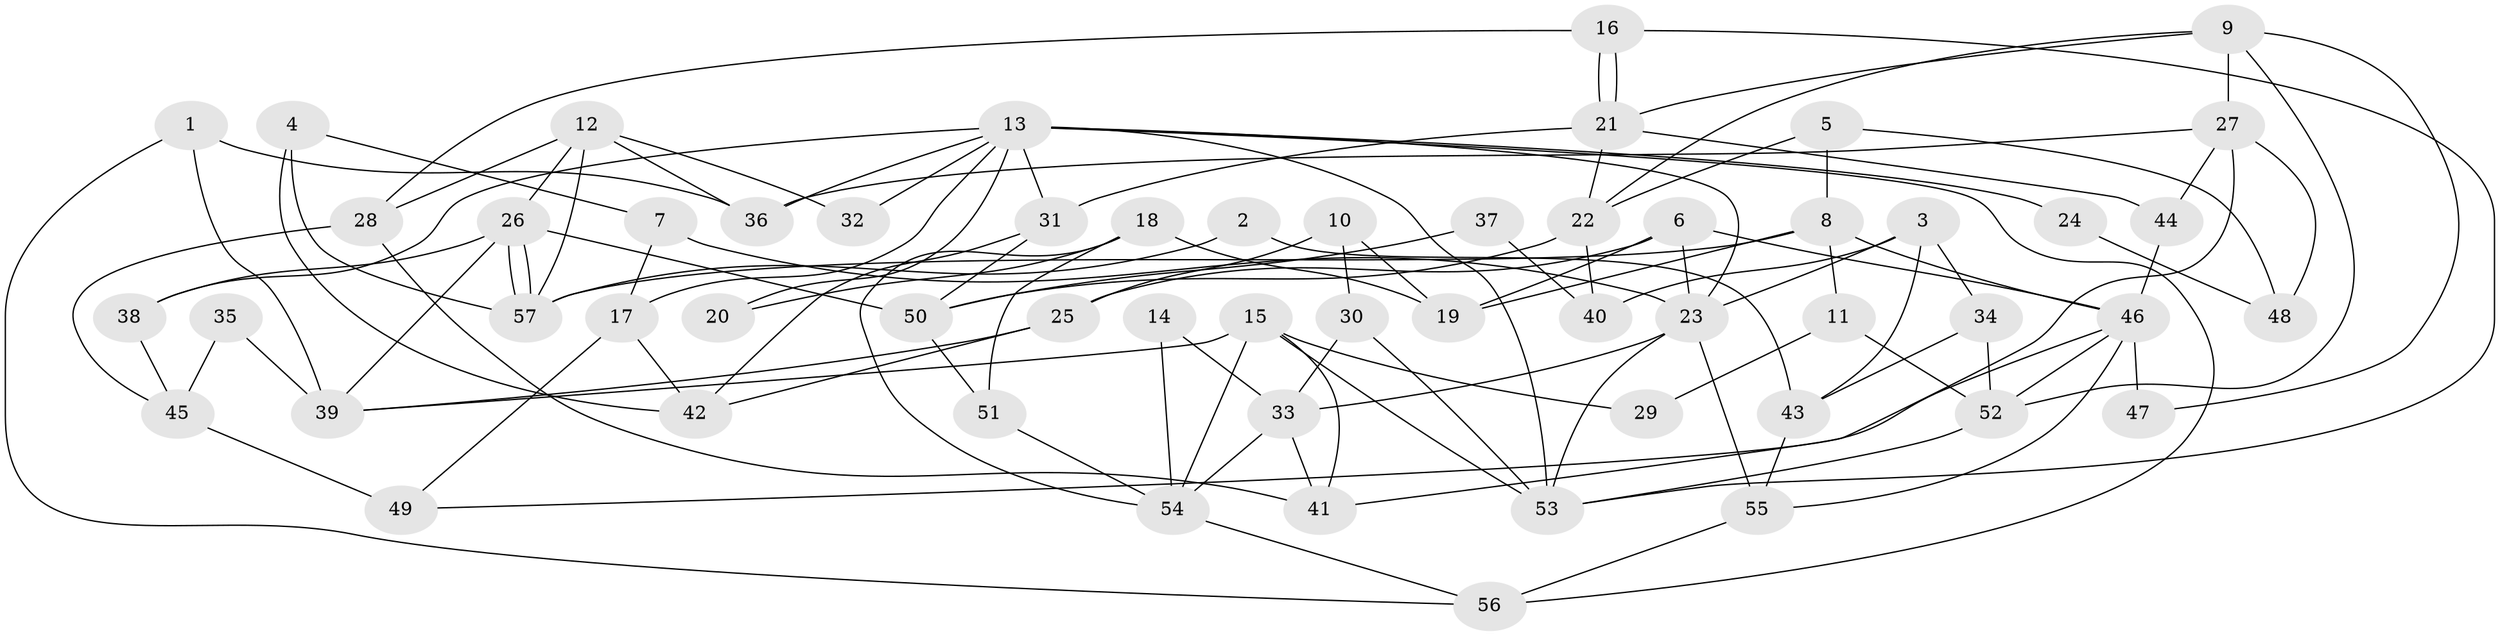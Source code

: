 // Generated by graph-tools (version 1.1) at 2025/26/03/09/25 03:26:15]
// undirected, 57 vertices, 114 edges
graph export_dot {
graph [start="1"]
  node [color=gray90,style=filled];
  1;
  2;
  3;
  4;
  5;
  6;
  7;
  8;
  9;
  10;
  11;
  12;
  13;
  14;
  15;
  16;
  17;
  18;
  19;
  20;
  21;
  22;
  23;
  24;
  25;
  26;
  27;
  28;
  29;
  30;
  31;
  32;
  33;
  34;
  35;
  36;
  37;
  38;
  39;
  40;
  41;
  42;
  43;
  44;
  45;
  46;
  47;
  48;
  49;
  50;
  51;
  52;
  53;
  54;
  55;
  56;
  57;
  1 -- 36;
  1 -- 39;
  1 -- 56;
  2 -- 43;
  2 -- 57;
  3 -- 34;
  3 -- 23;
  3 -- 40;
  3 -- 43;
  4 -- 42;
  4 -- 57;
  4 -- 7;
  5 -- 8;
  5 -- 22;
  5 -- 48;
  6 -- 46;
  6 -- 23;
  6 -- 19;
  6 -- 25;
  7 -- 17;
  7 -- 23;
  8 -- 46;
  8 -- 19;
  8 -- 11;
  8 -- 57;
  9 -- 21;
  9 -- 27;
  9 -- 22;
  9 -- 47;
  9 -- 52;
  10 -- 30;
  10 -- 19;
  10 -- 25;
  11 -- 52;
  11 -- 29;
  12 -- 57;
  12 -- 26;
  12 -- 28;
  12 -- 32;
  12 -- 36;
  13 -- 31;
  13 -- 23;
  13 -- 17;
  13 -- 20;
  13 -- 24;
  13 -- 32;
  13 -- 36;
  13 -- 38;
  13 -- 53;
  13 -- 56;
  14 -- 54;
  14 -- 33;
  15 -- 53;
  15 -- 54;
  15 -- 29;
  15 -- 39;
  15 -- 41;
  16 -- 21;
  16 -- 21;
  16 -- 28;
  16 -- 53;
  17 -- 42;
  17 -- 49;
  18 -- 54;
  18 -- 51;
  18 -- 19;
  18 -- 20;
  21 -- 44;
  21 -- 22;
  21 -- 31;
  22 -- 40;
  22 -- 50;
  23 -- 53;
  23 -- 33;
  23 -- 55;
  24 -- 48;
  25 -- 39;
  25 -- 42;
  26 -- 39;
  26 -- 57;
  26 -- 57;
  26 -- 38;
  26 -- 50;
  27 -- 36;
  27 -- 41;
  27 -- 44;
  27 -- 48;
  28 -- 45;
  28 -- 41;
  30 -- 33;
  30 -- 53;
  31 -- 50;
  31 -- 42;
  33 -- 41;
  33 -- 54;
  34 -- 52;
  34 -- 43;
  35 -- 45;
  35 -- 39;
  37 -- 40;
  37 -- 50;
  38 -- 45;
  43 -- 55;
  44 -- 46;
  45 -- 49;
  46 -- 52;
  46 -- 55;
  46 -- 47;
  46 -- 49;
  50 -- 51;
  51 -- 54;
  52 -- 53;
  54 -- 56;
  55 -- 56;
}
